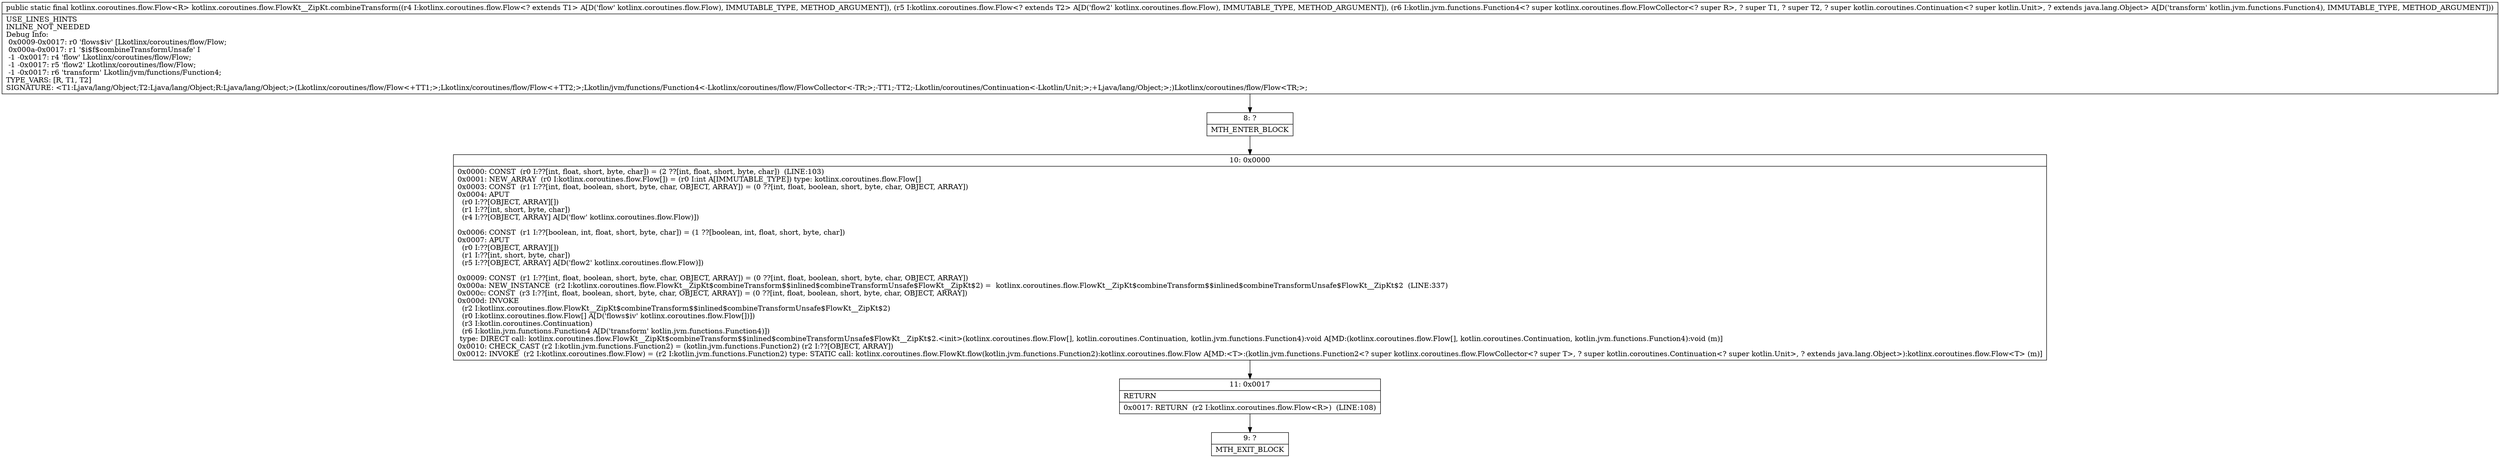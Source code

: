 digraph "CFG forkotlinx.coroutines.flow.FlowKt__ZipKt.combineTransform(Lkotlinx\/coroutines\/flow\/Flow;Lkotlinx\/coroutines\/flow\/Flow;Lkotlin\/jvm\/functions\/Function4;)Lkotlinx\/coroutines\/flow\/Flow;" {
Node_8 [shape=record,label="{8\:\ ?|MTH_ENTER_BLOCK\l}"];
Node_10 [shape=record,label="{10\:\ 0x0000|0x0000: CONST  (r0 I:??[int, float, short, byte, char]) = (2 ??[int, float, short, byte, char])  (LINE:103)\l0x0001: NEW_ARRAY  (r0 I:kotlinx.coroutines.flow.Flow[]) = (r0 I:int A[IMMUTABLE_TYPE]) type: kotlinx.coroutines.flow.Flow[] \l0x0003: CONST  (r1 I:??[int, float, boolean, short, byte, char, OBJECT, ARRAY]) = (0 ??[int, float, boolean, short, byte, char, OBJECT, ARRAY]) \l0x0004: APUT  \l  (r0 I:??[OBJECT, ARRAY][])\l  (r1 I:??[int, short, byte, char])\l  (r4 I:??[OBJECT, ARRAY] A[D('flow' kotlinx.coroutines.flow.Flow)])\l \l0x0006: CONST  (r1 I:??[boolean, int, float, short, byte, char]) = (1 ??[boolean, int, float, short, byte, char]) \l0x0007: APUT  \l  (r0 I:??[OBJECT, ARRAY][])\l  (r1 I:??[int, short, byte, char])\l  (r5 I:??[OBJECT, ARRAY] A[D('flow2' kotlinx.coroutines.flow.Flow)])\l \l0x0009: CONST  (r1 I:??[int, float, boolean, short, byte, char, OBJECT, ARRAY]) = (0 ??[int, float, boolean, short, byte, char, OBJECT, ARRAY]) \l0x000a: NEW_INSTANCE  (r2 I:kotlinx.coroutines.flow.FlowKt__ZipKt$combineTransform$$inlined$combineTransformUnsafe$FlowKt__ZipKt$2) =  kotlinx.coroutines.flow.FlowKt__ZipKt$combineTransform$$inlined$combineTransformUnsafe$FlowKt__ZipKt$2  (LINE:337)\l0x000c: CONST  (r3 I:??[int, float, boolean, short, byte, char, OBJECT, ARRAY]) = (0 ??[int, float, boolean, short, byte, char, OBJECT, ARRAY]) \l0x000d: INVOKE  \l  (r2 I:kotlinx.coroutines.flow.FlowKt__ZipKt$combineTransform$$inlined$combineTransformUnsafe$FlowKt__ZipKt$2)\l  (r0 I:kotlinx.coroutines.flow.Flow[] A[D('flows$iv' kotlinx.coroutines.flow.Flow[])])\l  (r3 I:kotlin.coroutines.Continuation)\l  (r6 I:kotlin.jvm.functions.Function4 A[D('transform' kotlin.jvm.functions.Function4)])\l type: DIRECT call: kotlinx.coroutines.flow.FlowKt__ZipKt$combineTransform$$inlined$combineTransformUnsafe$FlowKt__ZipKt$2.\<init\>(kotlinx.coroutines.flow.Flow[], kotlin.coroutines.Continuation, kotlin.jvm.functions.Function4):void A[MD:(kotlinx.coroutines.flow.Flow[], kotlin.coroutines.Continuation, kotlin.jvm.functions.Function4):void (m)]\l0x0010: CHECK_CAST (r2 I:kotlin.jvm.functions.Function2) = (kotlin.jvm.functions.Function2) (r2 I:??[OBJECT, ARRAY]) \l0x0012: INVOKE  (r2 I:kotlinx.coroutines.flow.Flow) = (r2 I:kotlin.jvm.functions.Function2) type: STATIC call: kotlinx.coroutines.flow.FlowKt.flow(kotlin.jvm.functions.Function2):kotlinx.coroutines.flow.Flow A[MD:\<T\>:(kotlin.jvm.functions.Function2\<? super kotlinx.coroutines.flow.FlowCollector\<? super T\>, ? super kotlin.coroutines.Continuation\<? super kotlin.Unit\>, ? extends java.lang.Object\>):kotlinx.coroutines.flow.Flow\<T\> (m)]\l}"];
Node_11 [shape=record,label="{11\:\ 0x0017|RETURN\l|0x0017: RETURN  (r2 I:kotlinx.coroutines.flow.Flow\<R\>)  (LINE:108)\l}"];
Node_9 [shape=record,label="{9\:\ ?|MTH_EXIT_BLOCK\l}"];
MethodNode[shape=record,label="{public static final kotlinx.coroutines.flow.Flow\<R\> kotlinx.coroutines.flow.FlowKt__ZipKt.combineTransform((r4 I:kotlinx.coroutines.flow.Flow\<? extends T1\> A[D('flow' kotlinx.coroutines.flow.Flow), IMMUTABLE_TYPE, METHOD_ARGUMENT]), (r5 I:kotlinx.coroutines.flow.Flow\<? extends T2\> A[D('flow2' kotlinx.coroutines.flow.Flow), IMMUTABLE_TYPE, METHOD_ARGUMENT]), (r6 I:kotlin.jvm.functions.Function4\<? super kotlinx.coroutines.flow.FlowCollector\<? super R\>, ? super T1, ? super T2, ? super kotlin.coroutines.Continuation\<? super kotlin.Unit\>, ? extends java.lang.Object\> A[D('transform' kotlin.jvm.functions.Function4), IMMUTABLE_TYPE, METHOD_ARGUMENT]))  | USE_LINES_HINTS\lINLINE_NOT_NEEDED\lDebug Info:\l  0x0009\-0x0017: r0 'flows$iv' [Lkotlinx\/coroutines\/flow\/Flow;\l  0x000a\-0x0017: r1 '$i$f$combineTransformUnsafe' I\l  \-1 \-0x0017: r4 'flow' Lkotlinx\/coroutines\/flow\/Flow;\l  \-1 \-0x0017: r5 'flow2' Lkotlinx\/coroutines\/flow\/Flow;\l  \-1 \-0x0017: r6 'transform' Lkotlin\/jvm\/functions\/Function4;\lTYPE_VARS: [R, T1, T2]\lSIGNATURE: \<T1:Ljava\/lang\/Object;T2:Ljava\/lang\/Object;R:Ljava\/lang\/Object;\>(Lkotlinx\/coroutines\/flow\/Flow\<+TT1;\>;Lkotlinx\/coroutines\/flow\/Flow\<+TT2;\>;Lkotlin\/jvm\/functions\/Function4\<\-Lkotlinx\/coroutines\/flow\/FlowCollector\<\-TR;\>;\-TT1;\-TT2;\-Lkotlin\/coroutines\/Continuation\<\-Lkotlin\/Unit;\>;+Ljava\/lang\/Object;\>;)Lkotlinx\/coroutines\/flow\/Flow\<TR;\>;\l}"];
MethodNode -> Node_8;Node_8 -> Node_10;
Node_10 -> Node_11;
Node_11 -> Node_9;
}

